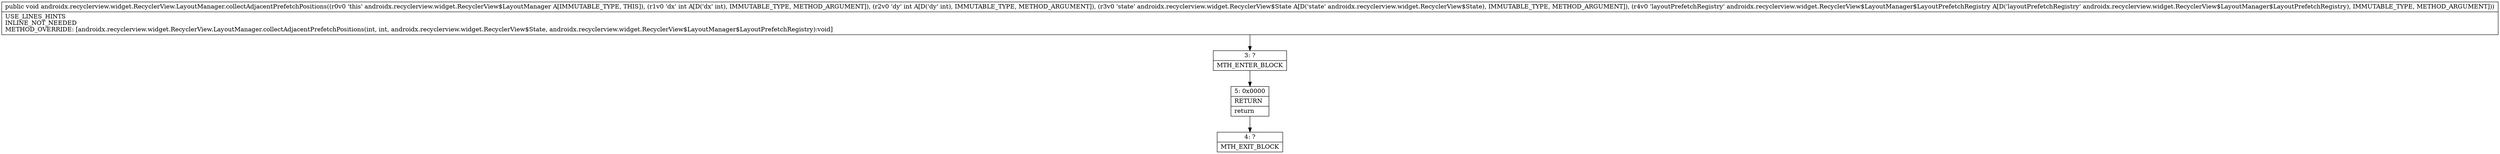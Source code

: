 digraph "CFG forandroidx.recyclerview.widget.RecyclerView.LayoutManager.collectAdjacentPrefetchPositions(IILandroidx\/recyclerview\/widget\/RecyclerView$State;Landroidx\/recyclerview\/widget\/RecyclerView$LayoutManager$LayoutPrefetchRegistry;)V" {
Node_3 [shape=record,label="{3\:\ ?|MTH_ENTER_BLOCK\l}"];
Node_5 [shape=record,label="{5\:\ 0x0000|RETURN\l|return\l}"];
Node_4 [shape=record,label="{4\:\ ?|MTH_EXIT_BLOCK\l}"];
MethodNode[shape=record,label="{public void androidx.recyclerview.widget.RecyclerView.LayoutManager.collectAdjacentPrefetchPositions((r0v0 'this' androidx.recyclerview.widget.RecyclerView$LayoutManager A[IMMUTABLE_TYPE, THIS]), (r1v0 'dx' int A[D('dx' int), IMMUTABLE_TYPE, METHOD_ARGUMENT]), (r2v0 'dy' int A[D('dy' int), IMMUTABLE_TYPE, METHOD_ARGUMENT]), (r3v0 'state' androidx.recyclerview.widget.RecyclerView$State A[D('state' androidx.recyclerview.widget.RecyclerView$State), IMMUTABLE_TYPE, METHOD_ARGUMENT]), (r4v0 'layoutPrefetchRegistry' androidx.recyclerview.widget.RecyclerView$LayoutManager$LayoutPrefetchRegistry A[D('layoutPrefetchRegistry' androidx.recyclerview.widget.RecyclerView$LayoutManager$LayoutPrefetchRegistry), IMMUTABLE_TYPE, METHOD_ARGUMENT]))  | USE_LINES_HINTS\lINLINE_NOT_NEEDED\lMETHOD_OVERRIDE: [androidx.recyclerview.widget.RecyclerView.LayoutManager.collectAdjacentPrefetchPositions(int, int, androidx.recyclerview.widget.RecyclerView$State, androidx.recyclerview.widget.RecyclerView$LayoutManager$LayoutPrefetchRegistry):void]\l}"];
MethodNode -> Node_3;Node_3 -> Node_5;
Node_5 -> Node_4;
}

